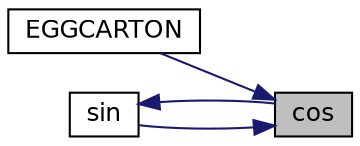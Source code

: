 digraph "cos"
{
 // INTERACTIVE_SVG=YES
 // LATEX_PDF_SIZE
  bgcolor="transparent";
  edge [fontname="Helvetica",fontsize="12",labelfontname="Helvetica",labelfontsize="12"];
  node [fontname="Helvetica",fontsize="12",shape=record];
  rankdir="RL";
  Node1 [label="cos",height=0.2,width=0.4,color="black", fillcolor="grey75", style="filled", fontcolor="black",tooltip=" "];
  Node1 -> Node2 [dir="back",color="midnightblue",fontsize="12",style="solid",fontname="Helvetica"];
  Node2 [label="EGGCARTON",height=0.2,width=0.4,color="black",URL="$mongepatches_8libmd_8cc_a7e124d9554d14ed2794809c926722ab1.html#a7e124d9554d14ed2794809c926722ab1",tooltip=" "];
  Node1 -> Node3 [dir="back",color="midnightblue",fontsize="12",style="solid",fontname="Helvetica"];
  Node3 [label="sin",height=0.2,width=0.4,color="black",URL="$autodiff_8libmd_8cc_ae7305fd3e8a857970c0c733d86331fcf.html#ae7305fd3e8a857970c0c733d86331fcf",tooltip=" "];
  Node3 -> Node1 [dir="back",color="midnightblue",fontsize="12",style="solid",fontname="Helvetica"];
}
